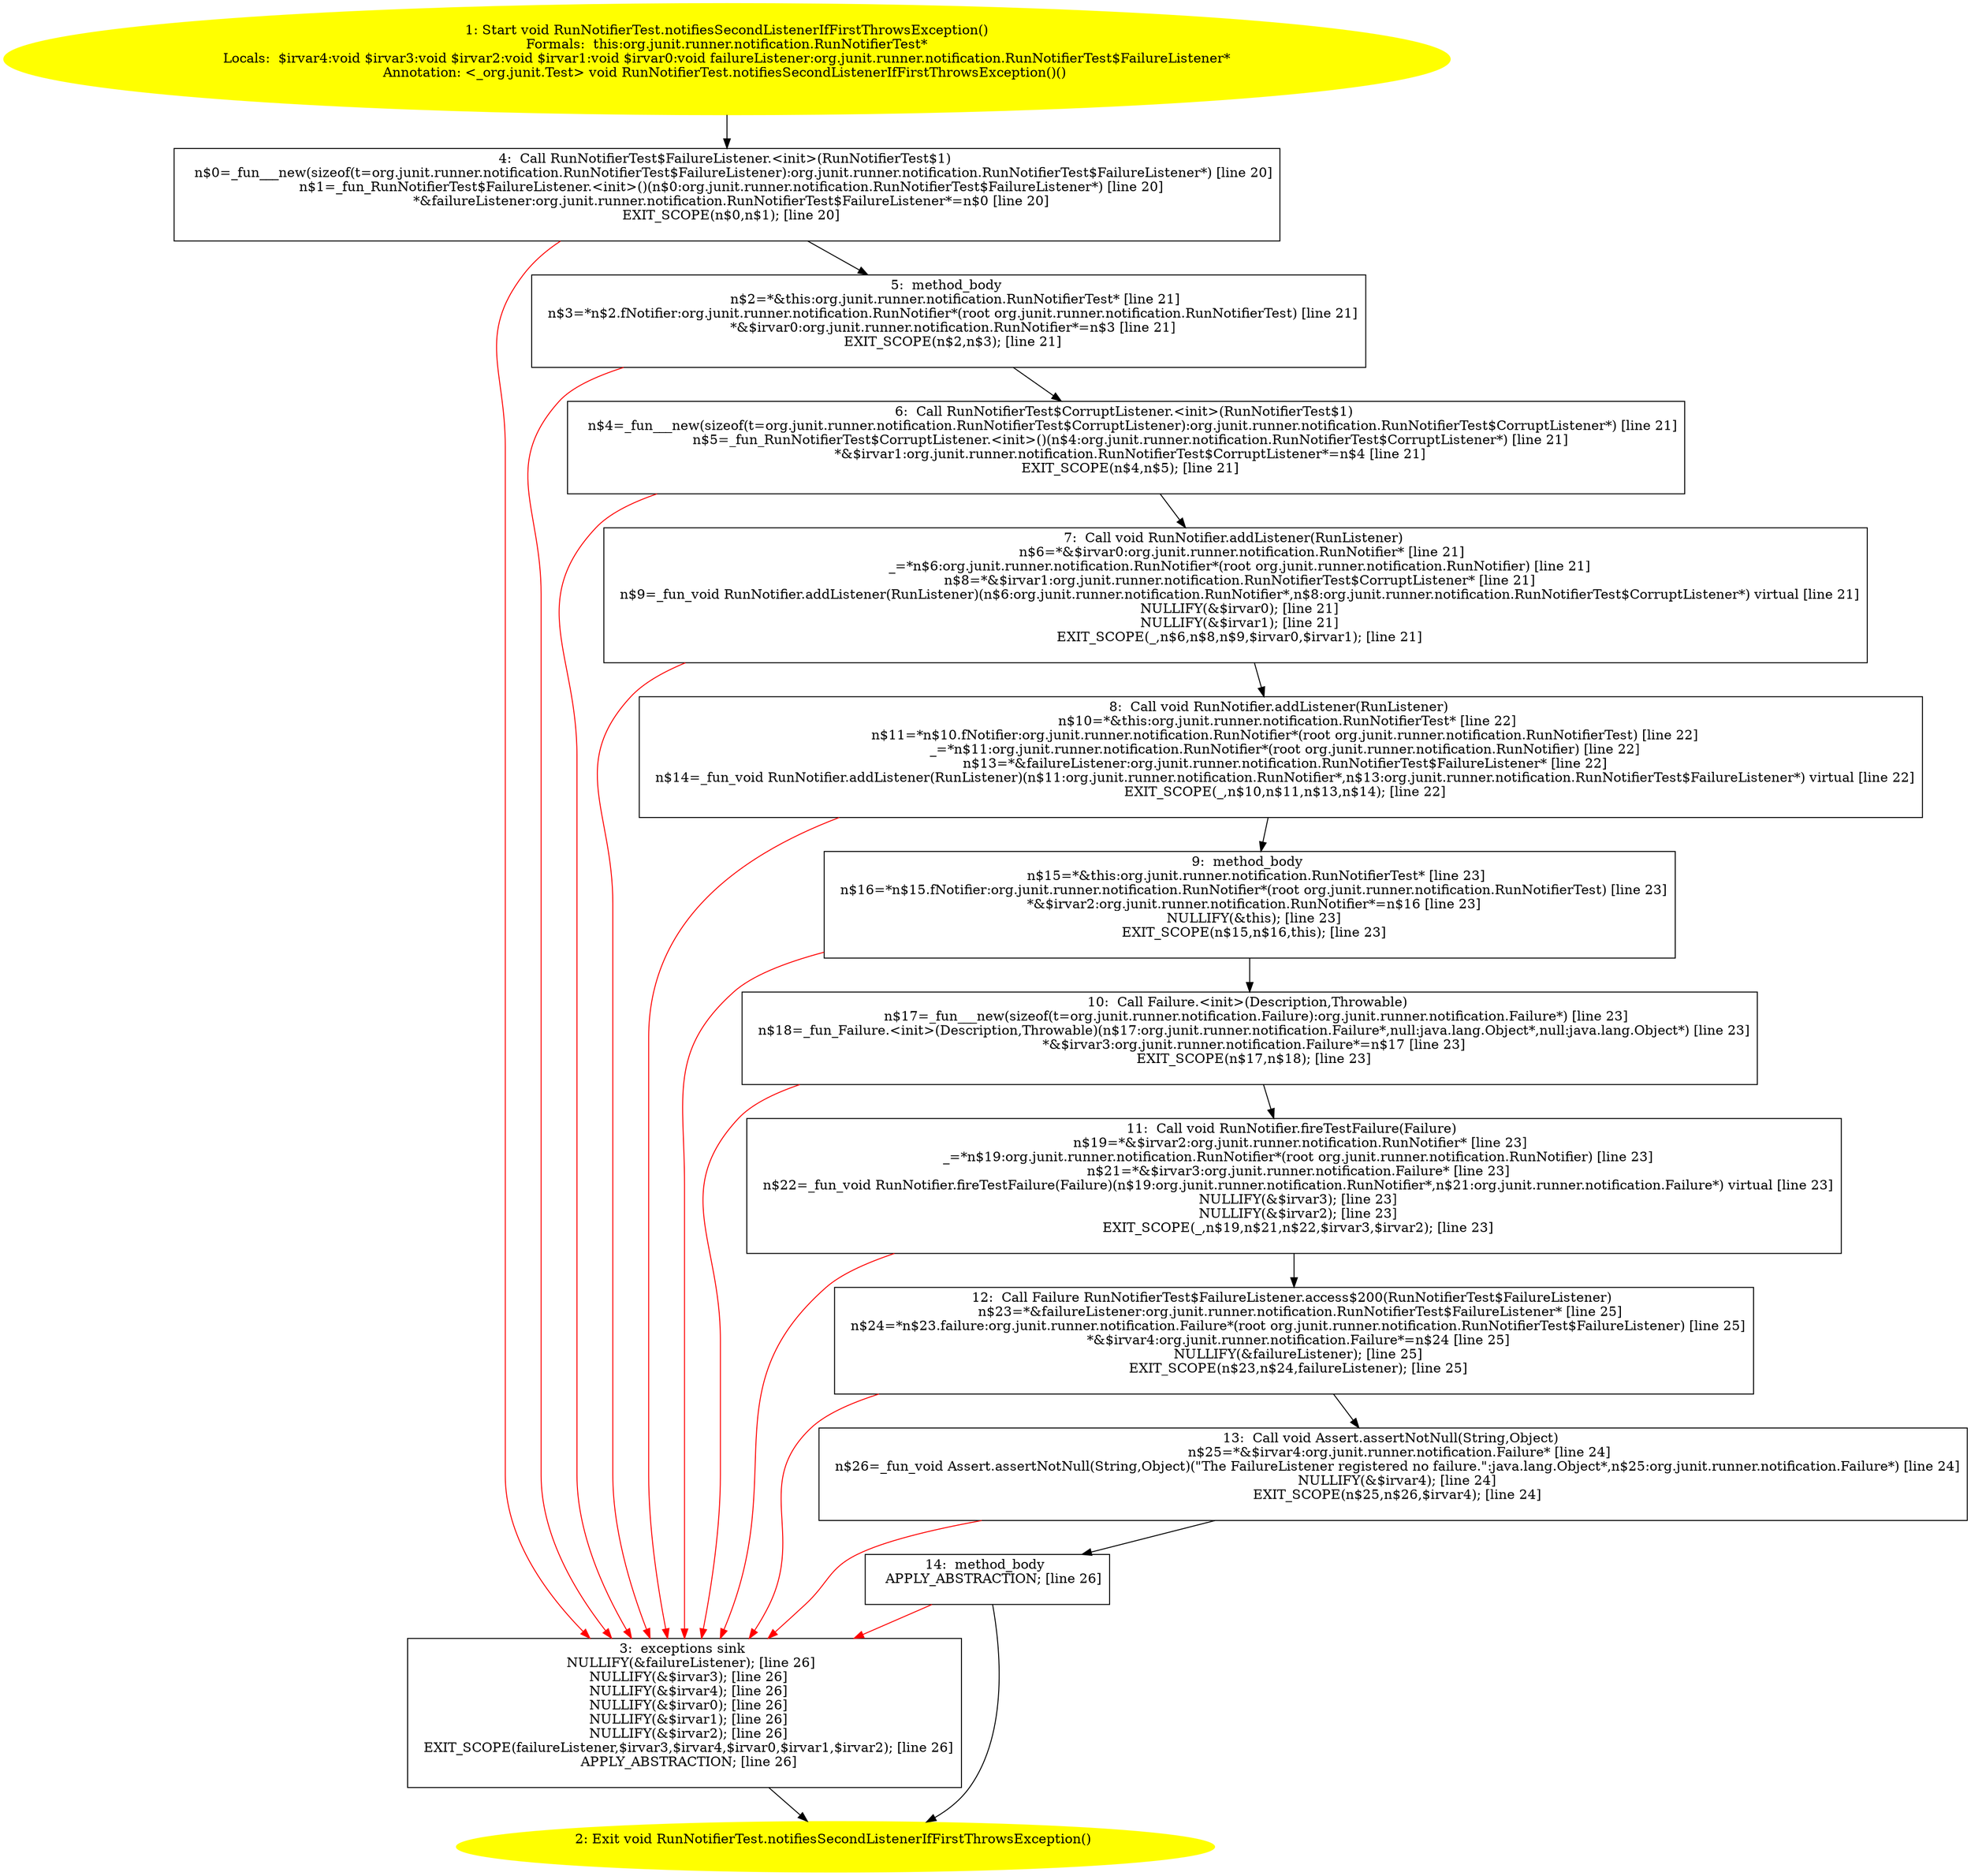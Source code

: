 /* @generated */
digraph cfg {
"org.junit.runner.notification.RunNotifierTest.notifiesSecondListenerIfFirstThrowsException():void.f31ca5256682c5731b02ce6974303d75_1" [label="1: Start void RunNotifierTest.notifiesSecondListenerIfFirstThrowsException()\nFormals:  this:org.junit.runner.notification.RunNotifierTest*\nLocals:  $irvar4:void $irvar3:void $irvar2:void $irvar1:void $irvar0:void failureListener:org.junit.runner.notification.RunNotifierTest$FailureListener*\nAnnotation: <_org.junit.Test> void RunNotifierTest.notifiesSecondListenerIfFirstThrowsException()() \n  " color=yellow style=filled]
	

	 "org.junit.runner.notification.RunNotifierTest.notifiesSecondListenerIfFirstThrowsException():void.f31ca5256682c5731b02ce6974303d75_1" -> "org.junit.runner.notification.RunNotifierTest.notifiesSecondListenerIfFirstThrowsException():void.f31ca5256682c5731b02ce6974303d75_4" ;
"org.junit.runner.notification.RunNotifierTest.notifiesSecondListenerIfFirstThrowsException():void.f31ca5256682c5731b02ce6974303d75_2" [label="2: Exit void RunNotifierTest.notifiesSecondListenerIfFirstThrowsException() \n  " color=yellow style=filled]
	

"org.junit.runner.notification.RunNotifierTest.notifiesSecondListenerIfFirstThrowsException():void.f31ca5256682c5731b02ce6974303d75_3" [label="3:  exceptions sink \n   NULLIFY(&failureListener); [line 26]\n  NULLIFY(&$irvar3); [line 26]\n  NULLIFY(&$irvar4); [line 26]\n  NULLIFY(&$irvar0); [line 26]\n  NULLIFY(&$irvar1); [line 26]\n  NULLIFY(&$irvar2); [line 26]\n  EXIT_SCOPE(failureListener,$irvar3,$irvar4,$irvar0,$irvar1,$irvar2); [line 26]\n  APPLY_ABSTRACTION; [line 26]\n " shape="box"]
	

	 "org.junit.runner.notification.RunNotifierTest.notifiesSecondListenerIfFirstThrowsException():void.f31ca5256682c5731b02ce6974303d75_3" -> "org.junit.runner.notification.RunNotifierTest.notifiesSecondListenerIfFirstThrowsException():void.f31ca5256682c5731b02ce6974303d75_2" ;
"org.junit.runner.notification.RunNotifierTest.notifiesSecondListenerIfFirstThrowsException():void.f31ca5256682c5731b02ce6974303d75_4" [label="4:  Call RunNotifierTest$FailureListener.<init>(RunNotifierTest$1) \n   n$0=_fun___new(sizeof(t=org.junit.runner.notification.RunNotifierTest$FailureListener):org.junit.runner.notification.RunNotifierTest$FailureListener*) [line 20]\n  n$1=_fun_RunNotifierTest$FailureListener.<init>()(n$0:org.junit.runner.notification.RunNotifierTest$FailureListener*) [line 20]\n  *&failureListener:org.junit.runner.notification.RunNotifierTest$FailureListener*=n$0 [line 20]\n  EXIT_SCOPE(n$0,n$1); [line 20]\n " shape="box"]
	

	 "org.junit.runner.notification.RunNotifierTest.notifiesSecondListenerIfFirstThrowsException():void.f31ca5256682c5731b02ce6974303d75_4" -> "org.junit.runner.notification.RunNotifierTest.notifiesSecondListenerIfFirstThrowsException():void.f31ca5256682c5731b02ce6974303d75_5" ;
	 "org.junit.runner.notification.RunNotifierTest.notifiesSecondListenerIfFirstThrowsException():void.f31ca5256682c5731b02ce6974303d75_4" -> "org.junit.runner.notification.RunNotifierTest.notifiesSecondListenerIfFirstThrowsException():void.f31ca5256682c5731b02ce6974303d75_3" [color="red" ];
"org.junit.runner.notification.RunNotifierTest.notifiesSecondListenerIfFirstThrowsException():void.f31ca5256682c5731b02ce6974303d75_5" [label="5:  method_body \n   n$2=*&this:org.junit.runner.notification.RunNotifierTest* [line 21]\n  n$3=*n$2.fNotifier:org.junit.runner.notification.RunNotifier*(root org.junit.runner.notification.RunNotifierTest) [line 21]\n  *&$irvar0:org.junit.runner.notification.RunNotifier*=n$3 [line 21]\n  EXIT_SCOPE(n$2,n$3); [line 21]\n " shape="box"]
	

	 "org.junit.runner.notification.RunNotifierTest.notifiesSecondListenerIfFirstThrowsException():void.f31ca5256682c5731b02ce6974303d75_5" -> "org.junit.runner.notification.RunNotifierTest.notifiesSecondListenerIfFirstThrowsException():void.f31ca5256682c5731b02ce6974303d75_6" ;
	 "org.junit.runner.notification.RunNotifierTest.notifiesSecondListenerIfFirstThrowsException():void.f31ca5256682c5731b02ce6974303d75_5" -> "org.junit.runner.notification.RunNotifierTest.notifiesSecondListenerIfFirstThrowsException():void.f31ca5256682c5731b02ce6974303d75_3" [color="red" ];
"org.junit.runner.notification.RunNotifierTest.notifiesSecondListenerIfFirstThrowsException():void.f31ca5256682c5731b02ce6974303d75_6" [label="6:  Call RunNotifierTest$CorruptListener.<init>(RunNotifierTest$1) \n   n$4=_fun___new(sizeof(t=org.junit.runner.notification.RunNotifierTest$CorruptListener):org.junit.runner.notification.RunNotifierTest$CorruptListener*) [line 21]\n  n$5=_fun_RunNotifierTest$CorruptListener.<init>()(n$4:org.junit.runner.notification.RunNotifierTest$CorruptListener*) [line 21]\n  *&$irvar1:org.junit.runner.notification.RunNotifierTest$CorruptListener*=n$4 [line 21]\n  EXIT_SCOPE(n$4,n$5); [line 21]\n " shape="box"]
	

	 "org.junit.runner.notification.RunNotifierTest.notifiesSecondListenerIfFirstThrowsException():void.f31ca5256682c5731b02ce6974303d75_6" -> "org.junit.runner.notification.RunNotifierTest.notifiesSecondListenerIfFirstThrowsException():void.f31ca5256682c5731b02ce6974303d75_7" ;
	 "org.junit.runner.notification.RunNotifierTest.notifiesSecondListenerIfFirstThrowsException():void.f31ca5256682c5731b02ce6974303d75_6" -> "org.junit.runner.notification.RunNotifierTest.notifiesSecondListenerIfFirstThrowsException():void.f31ca5256682c5731b02ce6974303d75_3" [color="red" ];
"org.junit.runner.notification.RunNotifierTest.notifiesSecondListenerIfFirstThrowsException():void.f31ca5256682c5731b02ce6974303d75_7" [label="7:  Call void RunNotifier.addListener(RunListener) \n   n$6=*&$irvar0:org.junit.runner.notification.RunNotifier* [line 21]\n  _=*n$6:org.junit.runner.notification.RunNotifier*(root org.junit.runner.notification.RunNotifier) [line 21]\n  n$8=*&$irvar1:org.junit.runner.notification.RunNotifierTest$CorruptListener* [line 21]\n  n$9=_fun_void RunNotifier.addListener(RunListener)(n$6:org.junit.runner.notification.RunNotifier*,n$8:org.junit.runner.notification.RunNotifierTest$CorruptListener*) virtual [line 21]\n  NULLIFY(&$irvar0); [line 21]\n  NULLIFY(&$irvar1); [line 21]\n  EXIT_SCOPE(_,n$6,n$8,n$9,$irvar0,$irvar1); [line 21]\n " shape="box"]
	

	 "org.junit.runner.notification.RunNotifierTest.notifiesSecondListenerIfFirstThrowsException():void.f31ca5256682c5731b02ce6974303d75_7" -> "org.junit.runner.notification.RunNotifierTest.notifiesSecondListenerIfFirstThrowsException():void.f31ca5256682c5731b02ce6974303d75_8" ;
	 "org.junit.runner.notification.RunNotifierTest.notifiesSecondListenerIfFirstThrowsException():void.f31ca5256682c5731b02ce6974303d75_7" -> "org.junit.runner.notification.RunNotifierTest.notifiesSecondListenerIfFirstThrowsException():void.f31ca5256682c5731b02ce6974303d75_3" [color="red" ];
"org.junit.runner.notification.RunNotifierTest.notifiesSecondListenerIfFirstThrowsException():void.f31ca5256682c5731b02ce6974303d75_8" [label="8:  Call void RunNotifier.addListener(RunListener) \n   n$10=*&this:org.junit.runner.notification.RunNotifierTest* [line 22]\n  n$11=*n$10.fNotifier:org.junit.runner.notification.RunNotifier*(root org.junit.runner.notification.RunNotifierTest) [line 22]\n  _=*n$11:org.junit.runner.notification.RunNotifier*(root org.junit.runner.notification.RunNotifier) [line 22]\n  n$13=*&failureListener:org.junit.runner.notification.RunNotifierTest$FailureListener* [line 22]\n  n$14=_fun_void RunNotifier.addListener(RunListener)(n$11:org.junit.runner.notification.RunNotifier*,n$13:org.junit.runner.notification.RunNotifierTest$FailureListener*) virtual [line 22]\n  EXIT_SCOPE(_,n$10,n$11,n$13,n$14); [line 22]\n " shape="box"]
	

	 "org.junit.runner.notification.RunNotifierTest.notifiesSecondListenerIfFirstThrowsException():void.f31ca5256682c5731b02ce6974303d75_8" -> "org.junit.runner.notification.RunNotifierTest.notifiesSecondListenerIfFirstThrowsException():void.f31ca5256682c5731b02ce6974303d75_9" ;
	 "org.junit.runner.notification.RunNotifierTest.notifiesSecondListenerIfFirstThrowsException():void.f31ca5256682c5731b02ce6974303d75_8" -> "org.junit.runner.notification.RunNotifierTest.notifiesSecondListenerIfFirstThrowsException():void.f31ca5256682c5731b02ce6974303d75_3" [color="red" ];
"org.junit.runner.notification.RunNotifierTest.notifiesSecondListenerIfFirstThrowsException():void.f31ca5256682c5731b02ce6974303d75_9" [label="9:  method_body \n   n$15=*&this:org.junit.runner.notification.RunNotifierTest* [line 23]\n  n$16=*n$15.fNotifier:org.junit.runner.notification.RunNotifier*(root org.junit.runner.notification.RunNotifierTest) [line 23]\n  *&$irvar2:org.junit.runner.notification.RunNotifier*=n$16 [line 23]\n  NULLIFY(&this); [line 23]\n  EXIT_SCOPE(n$15,n$16,this); [line 23]\n " shape="box"]
	

	 "org.junit.runner.notification.RunNotifierTest.notifiesSecondListenerIfFirstThrowsException():void.f31ca5256682c5731b02ce6974303d75_9" -> "org.junit.runner.notification.RunNotifierTest.notifiesSecondListenerIfFirstThrowsException():void.f31ca5256682c5731b02ce6974303d75_10" ;
	 "org.junit.runner.notification.RunNotifierTest.notifiesSecondListenerIfFirstThrowsException():void.f31ca5256682c5731b02ce6974303d75_9" -> "org.junit.runner.notification.RunNotifierTest.notifiesSecondListenerIfFirstThrowsException():void.f31ca5256682c5731b02ce6974303d75_3" [color="red" ];
"org.junit.runner.notification.RunNotifierTest.notifiesSecondListenerIfFirstThrowsException():void.f31ca5256682c5731b02ce6974303d75_10" [label="10:  Call Failure.<init>(Description,Throwable) \n   n$17=_fun___new(sizeof(t=org.junit.runner.notification.Failure):org.junit.runner.notification.Failure*) [line 23]\n  n$18=_fun_Failure.<init>(Description,Throwable)(n$17:org.junit.runner.notification.Failure*,null:java.lang.Object*,null:java.lang.Object*) [line 23]\n  *&$irvar3:org.junit.runner.notification.Failure*=n$17 [line 23]\n  EXIT_SCOPE(n$17,n$18); [line 23]\n " shape="box"]
	

	 "org.junit.runner.notification.RunNotifierTest.notifiesSecondListenerIfFirstThrowsException():void.f31ca5256682c5731b02ce6974303d75_10" -> "org.junit.runner.notification.RunNotifierTest.notifiesSecondListenerIfFirstThrowsException():void.f31ca5256682c5731b02ce6974303d75_11" ;
	 "org.junit.runner.notification.RunNotifierTest.notifiesSecondListenerIfFirstThrowsException():void.f31ca5256682c5731b02ce6974303d75_10" -> "org.junit.runner.notification.RunNotifierTest.notifiesSecondListenerIfFirstThrowsException():void.f31ca5256682c5731b02ce6974303d75_3" [color="red" ];
"org.junit.runner.notification.RunNotifierTest.notifiesSecondListenerIfFirstThrowsException():void.f31ca5256682c5731b02ce6974303d75_11" [label="11:  Call void RunNotifier.fireTestFailure(Failure) \n   n$19=*&$irvar2:org.junit.runner.notification.RunNotifier* [line 23]\n  _=*n$19:org.junit.runner.notification.RunNotifier*(root org.junit.runner.notification.RunNotifier) [line 23]\n  n$21=*&$irvar3:org.junit.runner.notification.Failure* [line 23]\n  n$22=_fun_void RunNotifier.fireTestFailure(Failure)(n$19:org.junit.runner.notification.RunNotifier*,n$21:org.junit.runner.notification.Failure*) virtual [line 23]\n  NULLIFY(&$irvar3); [line 23]\n  NULLIFY(&$irvar2); [line 23]\n  EXIT_SCOPE(_,n$19,n$21,n$22,$irvar3,$irvar2); [line 23]\n " shape="box"]
	

	 "org.junit.runner.notification.RunNotifierTest.notifiesSecondListenerIfFirstThrowsException():void.f31ca5256682c5731b02ce6974303d75_11" -> "org.junit.runner.notification.RunNotifierTest.notifiesSecondListenerIfFirstThrowsException():void.f31ca5256682c5731b02ce6974303d75_12" ;
	 "org.junit.runner.notification.RunNotifierTest.notifiesSecondListenerIfFirstThrowsException():void.f31ca5256682c5731b02ce6974303d75_11" -> "org.junit.runner.notification.RunNotifierTest.notifiesSecondListenerIfFirstThrowsException():void.f31ca5256682c5731b02ce6974303d75_3" [color="red" ];
"org.junit.runner.notification.RunNotifierTest.notifiesSecondListenerIfFirstThrowsException():void.f31ca5256682c5731b02ce6974303d75_12" [label="12:  Call Failure RunNotifierTest$FailureListener.access$200(RunNotifierTest$FailureListener) \n   n$23=*&failureListener:org.junit.runner.notification.RunNotifierTest$FailureListener* [line 25]\n  n$24=*n$23.failure:org.junit.runner.notification.Failure*(root org.junit.runner.notification.RunNotifierTest$FailureListener) [line 25]\n  *&$irvar4:org.junit.runner.notification.Failure*=n$24 [line 25]\n  NULLIFY(&failureListener); [line 25]\n  EXIT_SCOPE(n$23,n$24,failureListener); [line 25]\n " shape="box"]
	

	 "org.junit.runner.notification.RunNotifierTest.notifiesSecondListenerIfFirstThrowsException():void.f31ca5256682c5731b02ce6974303d75_12" -> "org.junit.runner.notification.RunNotifierTest.notifiesSecondListenerIfFirstThrowsException():void.f31ca5256682c5731b02ce6974303d75_13" ;
	 "org.junit.runner.notification.RunNotifierTest.notifiesSecondListenerIfFirstThrowsException():void.f31ca5256682c5731b02ce6974303d75_12" -> "org.junit.runner.notification.RunNotifierTest.notifiesSecondListenerIfFirstThrowsException():void.f31ca5256682c5731b02ce6974303d75_3" [color="red" ];
"org.junit.runner.notification.RunNotifierTest.notifiesSecondListenerIfFirstThrowsException():void.f31ca5256682c5731b02ce6974303d75_13" [label="13:  Call void Assert.assertNotNull(String,Object) \n   n$25=*&$irvar4:org.junit.runner.notification.Failure* [line 24]\n  n$26=_fun_void Assert.assertNotNull(String,Object)(\"The FailureListener registered no failure.\":java.lang.Object*,n$25:org.junit.runner.notification.Failure*) [line 24]\n  NULLIFY(&$irvar4); [line 24]\n  EXIT_SCOPE(n$25,n$26,$irvar4); [line 24]\n " shape="box"]
	

	 "org.junit.runner.notification.RunNotifierTest.notifiesSecondListenerIfFirstThrowsException():void.f31ca5256682c5731b02ce6974303d75_13" -> "org.junit.runner.notification.RunNotifierTest.notifiesSecondListenerIfFirstThrowsException():void.f31ca5256682c5731b02ce6974303d75_14" ;
	 "org.junit.runner.notification.RunNotifierTest.notifiesSecondListenerIfFirstThrowsException():void.f31ca5256682c5731b02ce6974303d75_13" -> "org.junit.runner.notification.RunNotifierTest.notifiesSecondListenerIfFirstThrowsException():void.f31ca5256682c5731b02ce6974303d75_3" [color="red" ];
"org.junit.runner.notification.RunNotifierTest.notifiesSecondListenerIfFirstThrowsException():void.f31ca5256682c5731b02ce6974303d75_14" [label="14:  method_body \n   APPLY_ABSTRACTION; [line 26]\n " shape="box"]
	

	 "org.junit.runner.notification.RunNotifierTest.notifiesSecondListenerIfFirstThrowsException():void.f31ca5256682c5731b02ce6974303d75_14" -> "org.junit.runner.notification.RunNotifierTest.notifiesSecondListenerIfFirstThrowsException():void.f31ca5256682c5731b02ce6974303d75_2" ;
	 "org.junit.runner.notification.RunNotifierTest.notifiesSecondListenerIfFirstThrowsException():void.f31ca5256682c5731b02ce6974303d75_14" -> "org.junit.runner.notification.RunNotifierTest.notifiesSecondListenerIfFirstThrowsException():void.f31ca5256682c5731b02ce6974303d75_3" [color="red" ];
}
